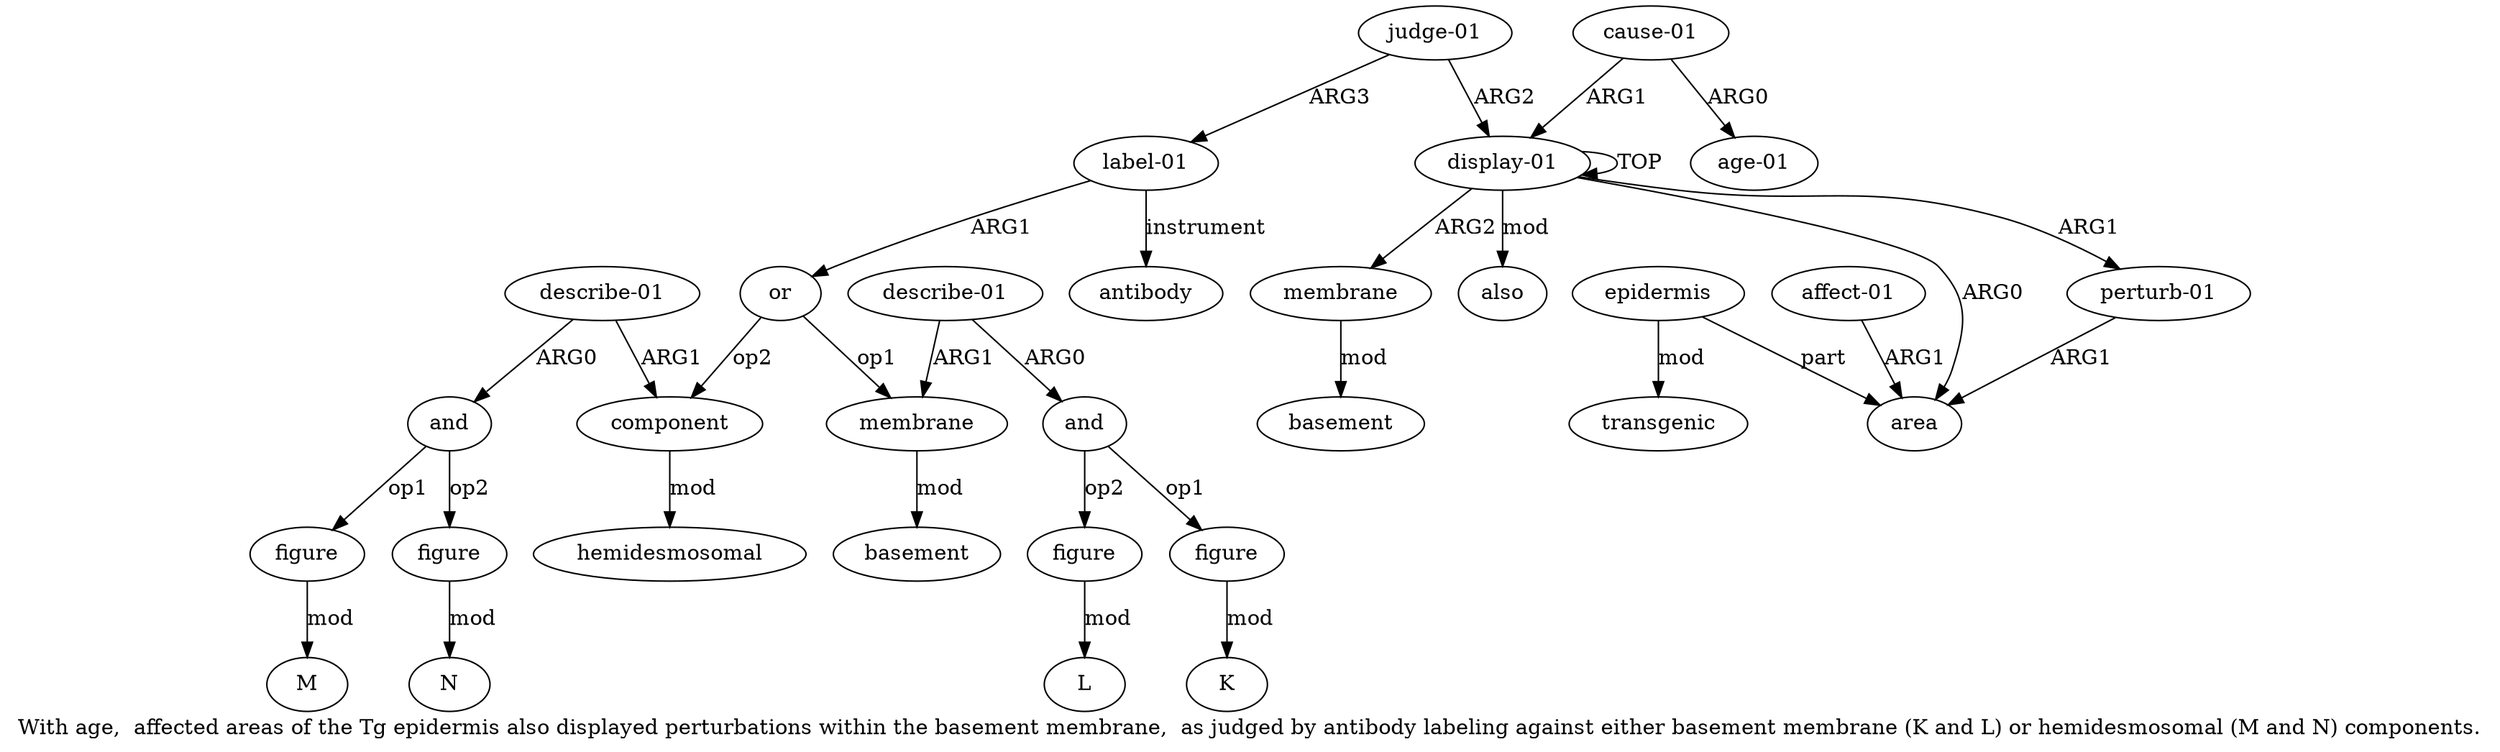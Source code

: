 digraph  {
	graph [label="With age,  affected areas of the Tg epidermis also displayed perturbations within the basement membrane,  as judged by antibody \
labeling against either basement membrane (K and L) or hemidesmosomal (M and N) components."];
	node [label="\N"];
	a20	 [color=black,
		gold_ind=20,
		gold_label="describe-01",
		label="describe-01",
		test_ind=20,
		test_label="describe-01"];
	a21	 [color=black,
		gold_ind=21,
		gold_label=and,
		label=and,
		test_ind=21,
		test_label=and];
	a20 -> a21 [key=0,
	color=black,
	gold_label=ARG0,
	label=ARG0,
	test_label=ARG0];
a18 [color=black,
	gold_ind=18,
	gold_label=component,
	label=component,
	test_ind=18,
	test_label=component];
a20 -> a18 [key=0,
color=black,
gold_label=ARG1,
label=ARG1,
test_label=ARG1];
a22 [color=black,
gold_ind=22,
gold_label=figure,
label=figure,
test_ind=22,
test_label=figure];
a21 -> a22 [key=0,
color=black,
gold_label=op1,
label=op1,
test_label=op1];
a23 [color=black,
gold_ind=23,
gold_label=figure,
label=figure,
test_ind=23,
test_label=figure];
a21 -> a23 [key=0,
color=black,
gold_label=op2,
label=op2,
test_label=op2];
"a22 M" [color=black,
gold_ind=-1,
gold_label=M,
label=M,
test_ind=-1,
test_label=M];
a22 -> "a22 M" [key=0,
color=black,
gold_label=mod,
label=mod,
test_label=mod];
"a23 N" [color=black,
gold_ind=-1,
gold_label=N,
label=N,
test_ind=-1,
test_label=N];
a23 -> "a23 N" [key=0,
color=black,
gold_label=mod,
label=mod,
test_label=mod];
a24 [color=black,
gold_ind=24,
gold_label=antibody,
label=antibody,
test_ind=24,
test_label=antibody];
a25 [color=black,
gold_ind=25,
gold_label="cause-01",
label="cause-01",
test_ind=25,
test_label="cause-01"];
a26 [color=black,
gold_ind=26,
gold_label="age-01",
label="age-01",
test_ind=26,
test_label="age-01"];
a25 -> a26 [key=0,
color=black,
gold_label=ARG0,
label=ARG0,
test_label=ARG0];
a0 [color=black,
gold_ind=0,
gold_label="display-01",
label="display-01",
test_ind=0,
test_label="display-01"];
a25 -> a0 [key=0,
color=black,
gold_label=ARG1,
label=ARG1,
test_label=ARG1];
a15 [color=black,
gold_ind=15,
gold_label=and,
label=and,
test_ind=15,
test_label=and];
a17 [color=black,
gold_ind=17,
gold_label=figure,
label=figure,
test_ind=17,
test_label=figure];
a15 -> a17 [key=0,
color=black,
gold_label=op2,
label=op2,
test_label=op2];
a16 [color=black,
gold_ind=16,
gold_label=figure,
label=figure,
test_ind=16,
test_label=figure];
a15 -> a16 [key=0,
color=black,
gold_label=op1,
label=op1,
test_label=op1];
a14 [color=black,
gold_ind=14,
gold_label="describe-01",
label="describe-01",
test_ind=14,
test_label="describe-01"];
a14 -> a15 [key=0,
color=black,
gold_label=ARG0,
label=ARG0,
test_label=ARG0];
a12 [color=black,
gold_ind=12,
gold_label=membrane,
label=membrane,
test_ind=12,
test_label=membrane];
a14 -> a12 [key=0,
color=black,
gold_label=ARG1,
label=ARG1,
test_label=ARG1];
"a17 L" [color=black,
gold_ind=-1,
gold_label=L,
label=L,
test_ind=-1,
test_label=L];
a17 -> "a17 L" [key=0,
color=black,
gold_label=mod,
label=mod,
test_label=mod];
"a16 K" [color=black,
gold_ind=-1,
gold_label=K,
label=K,
test_ind=-1,
test_label=K];
a16 -> "a16 K" [key=0,
color=black,
gold_label=mod,
label=mod,
test_label=mod];
a11 [color=black,
gold_ind=11,
gold_label=or,
label=or,
test_ind=11,
test_label=or];
a11 -> a12 [key=0,
color=black,
gold_label=op1,
label=op1,
test_label=op1];
a11 -> a18 [key=0,
color=black,
gold_label=op2,
label=op2,
test_label=op2];
a10 [color=black,
gold_ind=10,
gold_label="label-01",
label="label-01",
test_ind=10,
test_label="label-01"];
a10 -> a24 [key=0,
color=black,
gold_label=instrument,
label=instrument,
test_label=instrument];
a10 -> a11 [key=0,
color=black,
gold_label=ARG1,
label=ARG1,
test_label=ARG1];
a13 [color=black,
gold_ind=13,
gold_label=basement,
label=basement,
test_ind=13,
test_label=basement];
a12 -> a13 [key=0,
color=black,
gold_label=mod,
label=mod,
test_label=mod];
a19 [color=black,
gold_ind=19,
gold_label=hemidesmosomal,
label=hemidesmosomal,
test_ind=19,
test_label=hemidesmosomal];
a18 -> a19 [key=0,
color=black,
gold_label=mod,
label=mod,
test_label=mod];
a1 [color=black,
gold_ind=1,
gold_label=area,
label=area,
test_ind=1,
test_label=area];
a0 -> a1 [key=0,
color=black,
gold_label=ARG0,
label=ARG0,
test_label=ARG0];
a0 -> a0 [key=0,
color=black,
gold_label=TOP,
label=TOP,
test_label=TOP];
a5 [color=black,
gold_ind=5,
gold_label="perturb-01",
label="perturb-01",
test_ind=5,
test_label="perturb-01"];
a0 -> a5 [key=0,
color=black,
gold_label=ARG1,
label=ARG1,
test_label=ARG1];
a6 [color=black,
gold_ind=6,
gold_label=membrane,
label=membrane,
test_ind=6,
test_label=membrane];
a0 -> a6 [key=0,
color=black,
gold_label=ARG2,
label=ARG2,
test_label=ARG2];
a8 [color=black,
gold_ind=8,
gold_label=also,
label=also,
test_ind=8,
test_label=also];
a0 -> a8 [key=0,
color=black,
gold_label=mod,
label=mod,
test_label=mod];
a3 [color=black,
gold_ind=3,
gold_label=epidermis,
label=epidermis,
test_ind=3,
test_label=epidermis];
a3 -> a1 [key=0,
color=black,
gold_label=part,
label=part,
test_label=part];
a4 [color=black,
gold_ind=4,
gold_label=transgenic,
label=transgenic,
test_ind=4,
test_label=transgenic];
a3 -> a4 [key=0,
color=black,
gold_label=mod,
label=mod,
test_label=mod];
a2 [color=black,
gold_ind=2,
gold_label="affect-01",
label="affect-01",
test_ind=2,
test_label="affect-01"];
a2 -> a1 [key=0,
color=black,
gold_label=ARG1,
label=ARG1,
test_label=ARG1];
a5 -> a1 [key=0,
color=black,
gold_label=ARG1,
label=ARG1,
test_label=ARG1];
a7 [color=black,
gold_ind=7,
gold_label=basement,
label=basement,
test_ind=7,
test_label=basement];
a6 -> a7 [key=0,
color=black,
gold_label=mod,
label=mod,
test_label=mod];
a9 [color=black,
gold_ind=9,
gold_label="judge-01",
label="judge-01",
test_ind=9,
test_label="judge-01"];
a9 -> a10 [key=0,
color=black,
gold_label=ARG3,
label=ARG3,
test_label=ARG3];
a9 -> a0 [key=0,
color=black,
gold_label=ARG2,
label=ARG2,
test_label=ARG2];
}

